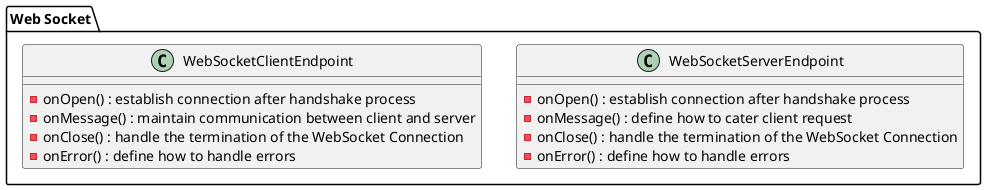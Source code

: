 @startuml

package "Web Socket" {
    class WebSocketServerEndpoint {
        - onOpen() : establish connection after handshake process
        - onMessage() : define how to cater client request
        - onClose() : handle the termination of the WebSocket Connection
        - onError() : define how to handle errors
    }
    
    class WebSocketClientEndpoint {
        - onOpen() : establish connection after handshake process
        - onMessage() : maintain communication between client and server
        - onClose() : handle the termination of the WebSocket Connection
        - onError() : define how to handle errors
    }
}

@enduml
